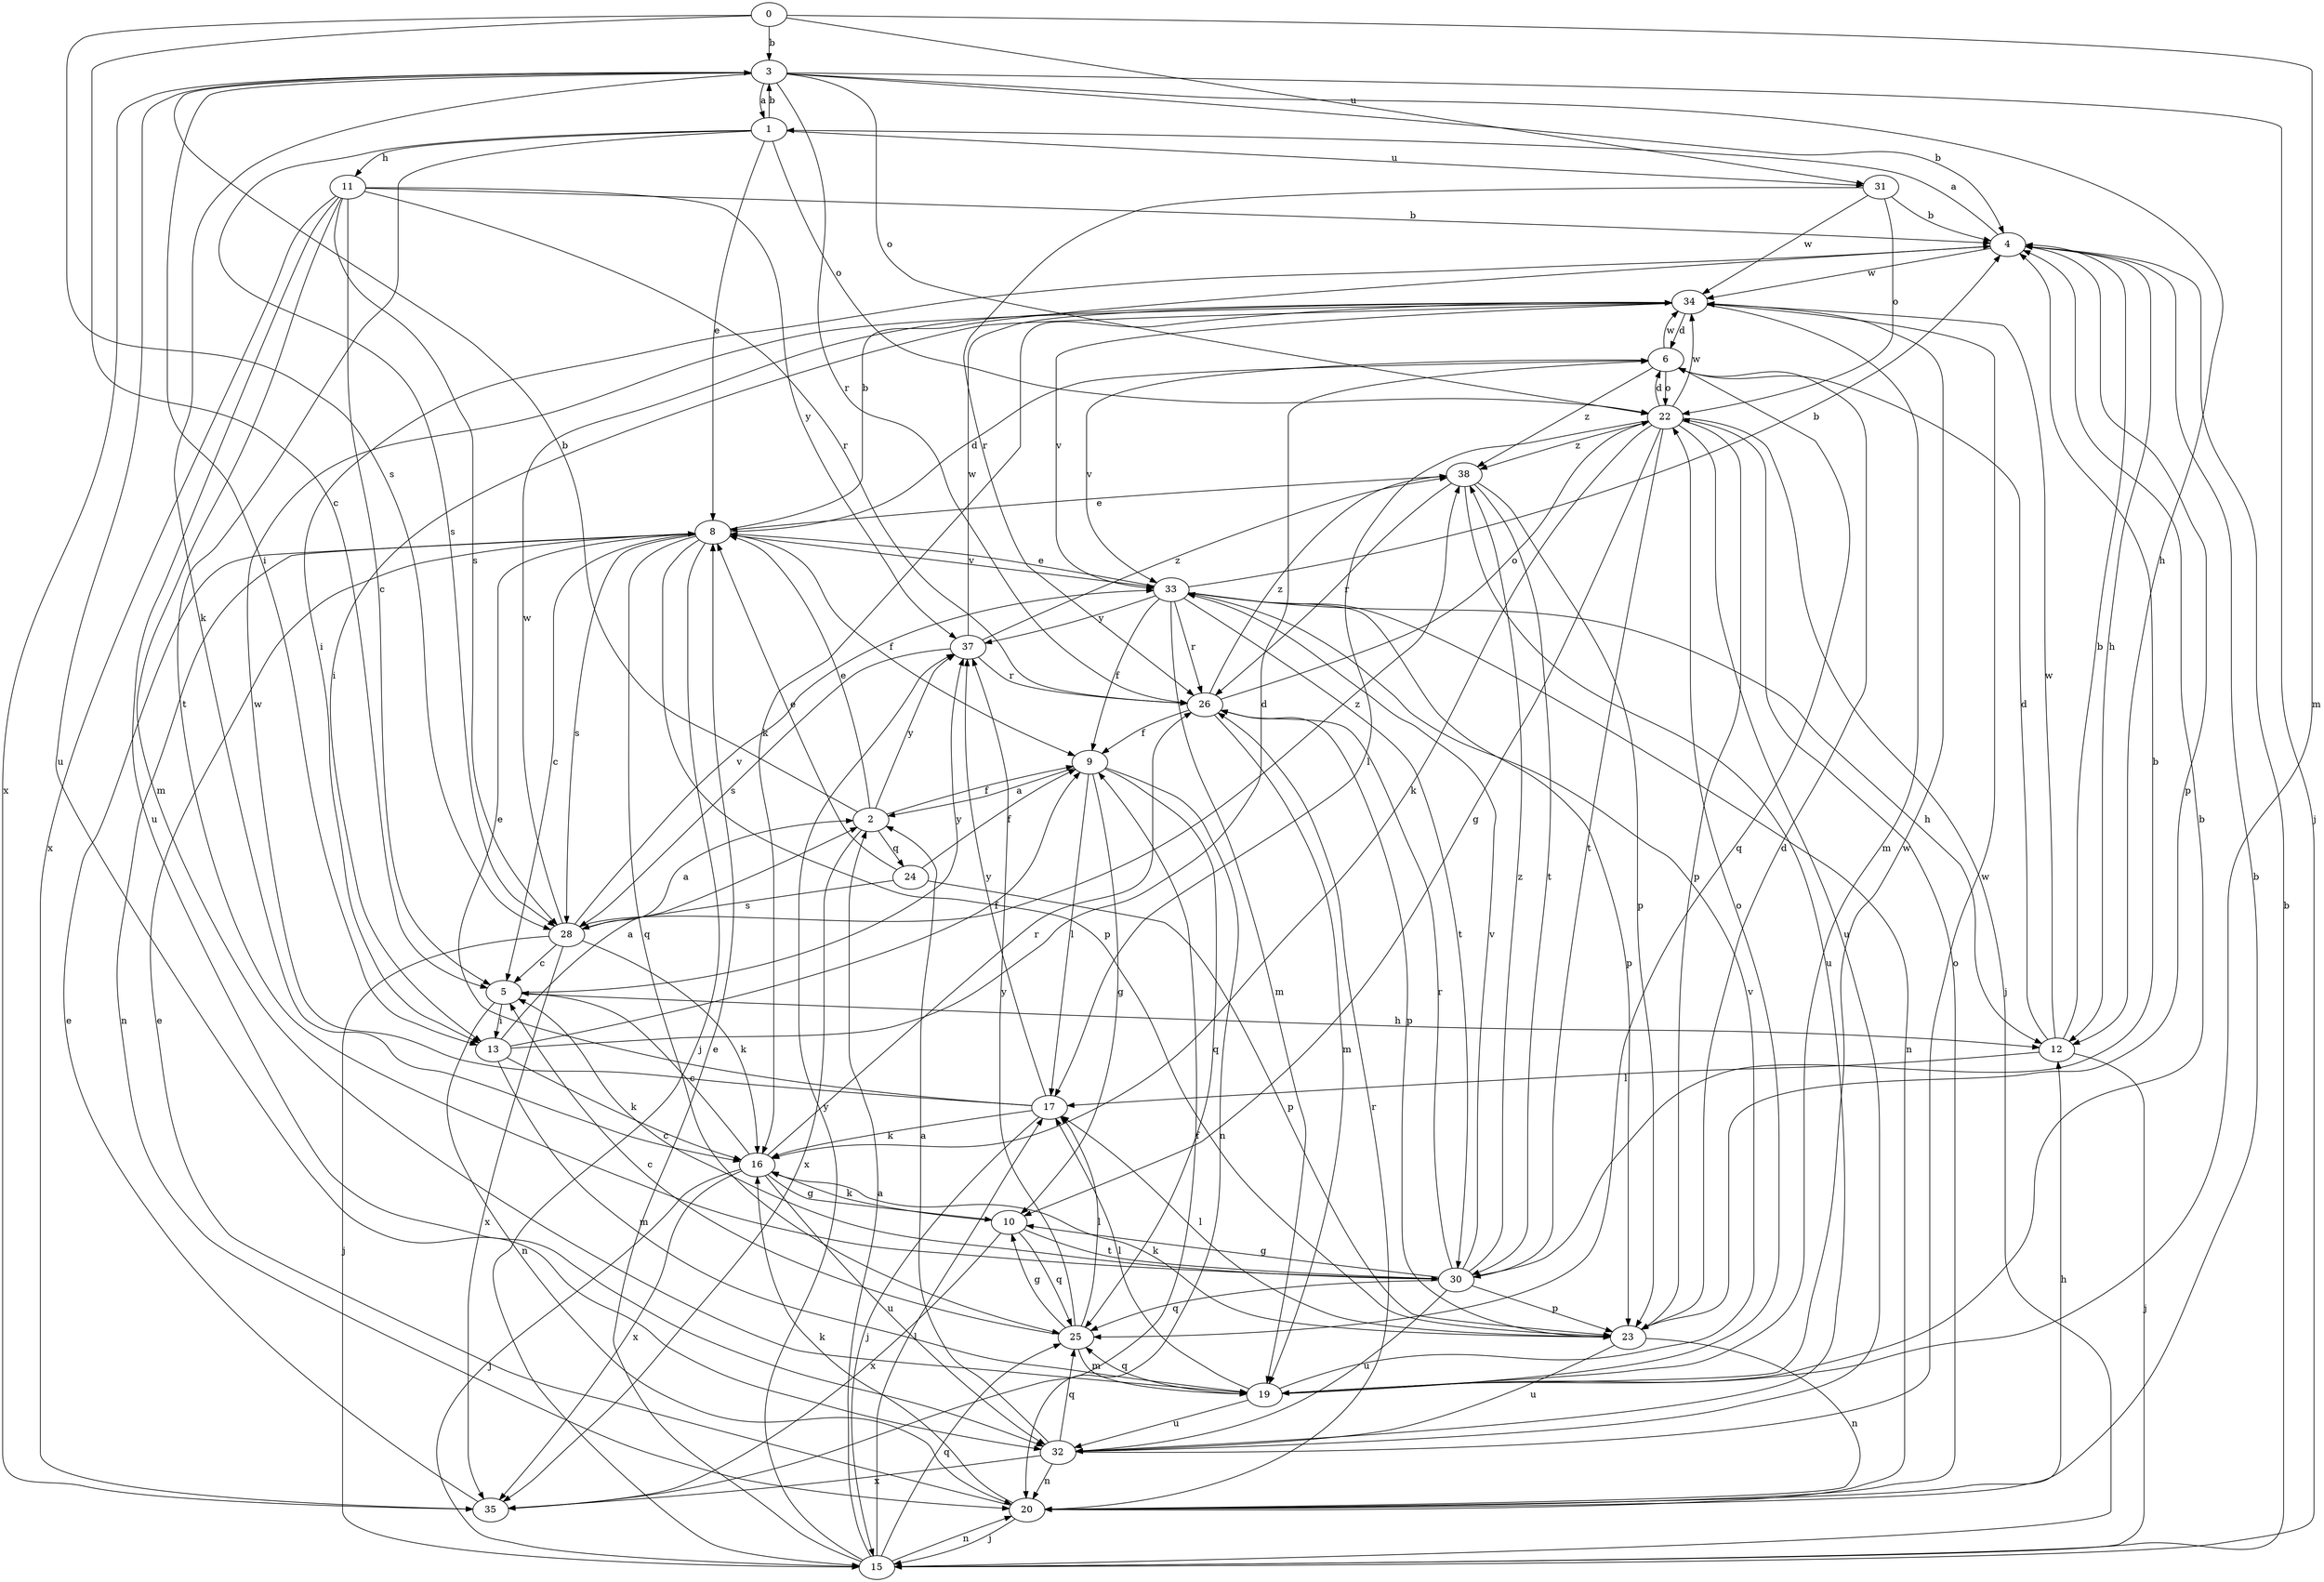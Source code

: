 strict digraph  {
0;
1;
2;
3;
4;
5;
6;
8;
9;
10;
11;
12;
13;
15;
16;
17;
19;
20;
22;
23;
24;
25;
26;
28;
30;
31;
32;
33;
34;
35;
37;
38;
0 -> 3  [label=b];
0 -> 5  [label=c];
0 -> 19  [label=m];
0 -> 28  [label=s];
0 -> 31  [label=u];
1 -> 3  [label=b];
1 -> 8  [label=e];
1 -> 11  [label=h];
1 -> 22  [label=o];
1 -> 28  [label=s];
1 -> 30  [label=t];
1 -> 31  [label=u];
2 -> 3  [label=b];
2 -> 8  [label=e];
2 -> 9  [label=f];
2 -> 24  [label=q];
2 -> 35  [label=x];
2 -> 37  [label=y];
3 -> 1  [label=a];
3 -> 4  [label=b];
3 -> 12  [label=h];
3 -> 13  [label=i];
3 -> 15  [label=j];
3 -> 16  [label=k];
3 -> 22  [label=o];
3 -> 26  [label=r];
3 -> 32  [label=u];
3 -> 35  [label=x];
4 -> 1  [label=a];
4 -> 12  [label=h];
4 -> 13  [label=i];
4 -> 23  [label=p];
4 -> 34  [label=w];
5 -> 12  [label=h];
5 -> 13  [label=i];
5 -> 20  [label=n];
5 -> 37  [label=y];
6 -> 22  [label=o];
6 -> 25  [label=q];
6 -> 33  [label=v];
6 -> 34  [label=w];
6 -> 38  [label=z];
8 -> 4  [label=b];
8 -> 5  [label=c];
8 -> 6  [label=d];
8 -> 9  [label=f];
8 -> 15  [label=j];
8 -> 20  [label=n];
8 -> 23  [label=p];
8 -> 25  [label=q];
8 -> 28  [label=s];
8 -> 33  [label=v];
9 -> 2  [label=a];
9 -> 10  [label=g];
9 -> 17  [label=l];
9 -> 20  [label=n];
9 -> 25  [label=q];
10 -> 16  [label=k];
10 -> 25  [label=q];
10 -> 30  [label=t];
10 -> 35  [label=x];
11 -> 4  [label=b];
11 -> 5  [label=c];
11 -> 19  [label=m];
11 -> 26  [label=r];
11 -> 28  [label=s];
11 -> 32  [label=u];
11 -> 35  [label=x];
11 -> 37  [label=y];
12 -> 4  [label=b];
12 -> 6  [label=d];
12 -> 15  [label=j];
12 -> 17  [label=l];
12 -> 34  [label=w];
13 -> 2  [label=a];
13 -> 6  [label=d];
13 -> 9  [label=f];
13 -> 16  [label=k];
13 -> 19  [label=m];
15 -> 2  [label=a];
15 -> 4  [label=b];
15 -> 8  [label=e];
15 -> 17  [label=l];
15 -> 20  [label=n];
15 -> 25  [label=q];
15 -> 37  [label=y];
16 -> 5  [label=c];
16 -> 10  [label=g];
16 -> 15  [label=j];
16 -> 26  [label=r];
16 -> 32  [label=u];
16 -> 35  [label=x];
17 -> 8  [label=e];
17 -> 15  [label=j];
17 -> 16  [label=k];
17 -> 34  [label=w];
17 -> 37  [label=y];
19 -> 4  [label=b];
19 -> 17  [label=l];
19 -> 22  [label=o];
19 -> 25  [label=q];
19 -> 32  [label=u];
19 -> 33  [label=v];
19 -> 34  [label=w];
20 -> 4  [label=b];
20 -> 8  [label=e];
20 -> 12  [label=h];
20 -> 15  [label=j];
20 -> 16  [label=k];
20 -> 22  [label=o];
20 -> 26  [label=r];
22 -> 6  [label=d];
22 -> 10  [label=g];
22 -> 15  [label=j];
22 -> 16  [label=k];
22 -> 17  [label=l];
22 -> 23  [label=p];
22 -> 30  [label=t];
22 -> 32  [label=u];
22 -> 34  [label=w];
22 -> 38  [label=z];
23 -> 6  [label=d];
23 -> 16  [label=k];
23 -> 17  [label=l];
23 -> 20  [label=n];
23 -> 32  [label=u];
24 -> 8  [label=e];
24 -> 9  [label=f];
24 -> 23  [label=p];
24 -> 28  [label=s];
25 -> 5  [label=c];
25 -> 10  [label=g];
25 -> 17  [label=l];
25 -> 19  [label=m];
25 -> 37  [label=y];
26 -> 9  [label=f];
26 -> 19  [label=m];
26 -> 22  [label=o];
26 -> 23  [label=p];
26 -> 38  [label=z];
28 -> 2  [label=a];
28 -> 5  [label=c];
28 -> 15  [label=j];
28 -> 16  [label=k];
28 -> 33  [label=v];
28 -> 34  [label=w];
28 -> 35  [label=x];
28 -> 38  [label=z];
30 -> 4  [label=b];
30 -> 5  [label=c];
30 -> 10  [label=g];
30 -> 23  [label=p];
30 -> 25  [label=q];
30 -> 26  [label=r];
30 -> 32  [label=u];
30 -> 33  [label=v];
30 -> 38  [label=z];
31 -> 4  [label=b];
31 -> 22  [label=o];
31 -> 26  [label=r];
31 -> 34  [label=w];
32 -> 2  [label=a];
32 -> 20  [label=n];
32 -> 25  [label=q];
32 -> 34  [label=w];
32 -> 35  [label=x];
33 -> 4  [label=b];
33 -> 8  [label=e];
33 -> 9  [label=f];
33 -> 12  [label=h];
33 -> 19  [label=m];
33 -> 20  [label=n];
33 -> 23  [label=p];
33 -> 26  [label=r];
33 -> 30  [label=t];
33 -> 37  [label=y];
34 -> 6  [label=d];
34 -> 13  [label=i];
34 -> 16  [label=k];
34 -> 19  [label=m];
34 -> 33  [label=v];
35 -> 8  [label=e];
35 -> 9  [label=f];
37 -> 26  [label=r];
37 -> 28  [label=s];
37 -> 34  [label=w];
37 -> 38  [label=z];
38 -> 8  [label=e];
38 -> 23  [label=p];
38 -> 26  [label=r];
38 -> 30  [label=t];
38 -> 32  [label=u];
}

